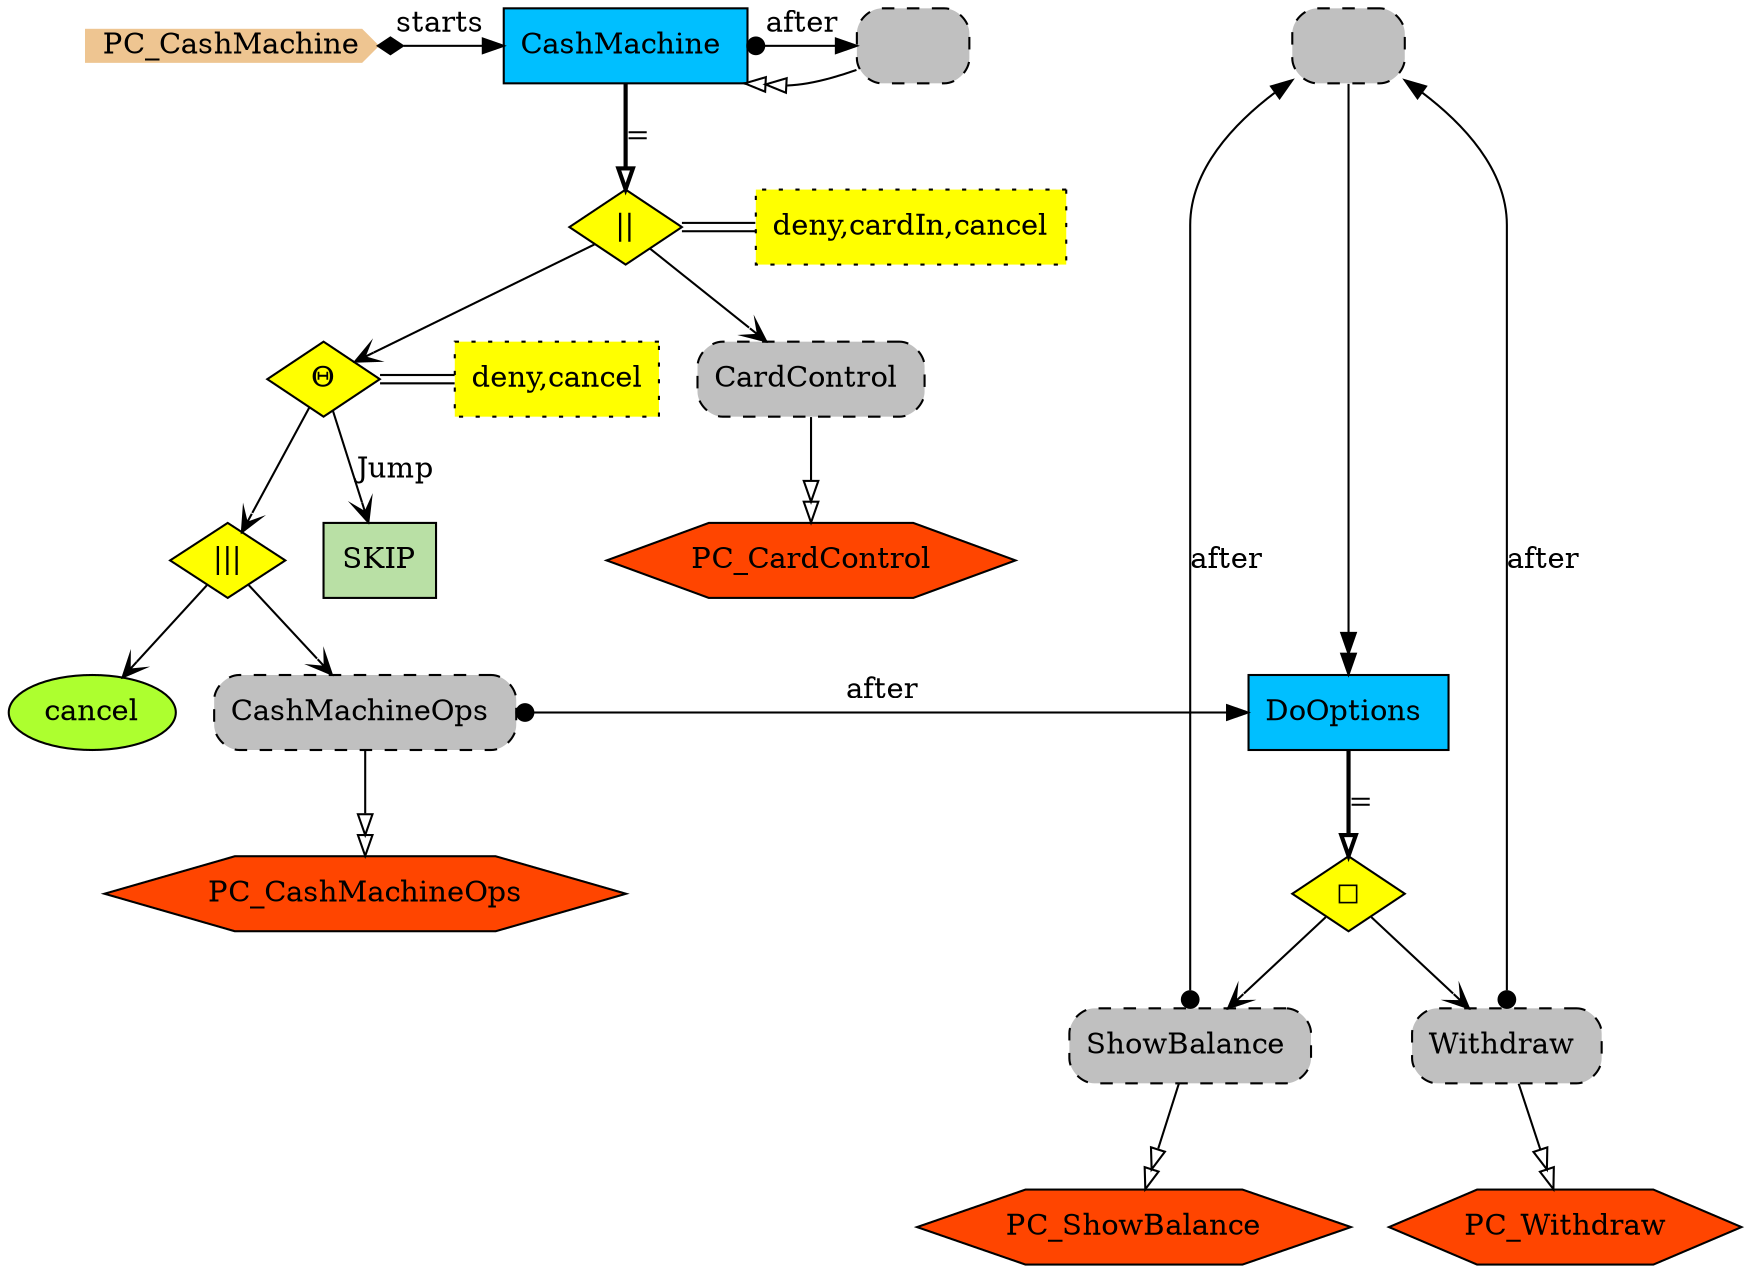 digraph {
StartN_ [shape = cds,color=burlywood2,style=filled,height=.2,width=.2, label =PC_CashMachine];
RefDoOptions [shape=rectangle,fillcolor=gray,style="rounded,filled,dashed",label=" "];
PC_Withdraw [shape=hexagon,fillcolor=orangered,style=filled,label =PC_Withdraw];
PC_ShowBalance [shape=hexagon,fillcolor=orangered,style=filled,label =PC_ShowBalance];
RefShowBalance [shape=rectangle,fillcolor=gray,style="rounded,filled,dashed",label="ShowBalance "];
RefWithdraw [shape=rectangle,fillcolor=gray,style="rounded,filled,dashed",label="Withdraw "];
OpDoOptions [shape=diamond,fillcolor=yellow,style = filled,label="◻︎"];
DoOptions [shape=box,fillcolor=deepskyblue,style = filled,label="DoOptions "];
PC_CashMachineOps [shape=hexagon,fillcolor=orangered,style=filled,label =PC_CashMachineOps];
RefCashMachineOps [shape=rectangle,fillcolor=gray,style="rounded,filled,dashed",label="CashMachineOps "];
PC_CardControl [shape=hexagon,fillcolor=orangered,style=filled,label =PC_CardControl];
RefCardControl [shape=rectangle,fillcolor=gray,style="rounded,filled,dashed",label="CardControl "];
cancel [shape=ellipse,fillcolor=greenyellow,style = filled,label="cancel"];
SKIP [shape=box,fillcolor="#B9E0A5",style = filled,label="SKIP"];
OpCashMachine3 [shape=diamond,fillcolor=yellow,style = filled,label="|||"];
OpCashMachine2 [shape=diamond,fillcolor=yellow,style = filled,label="Θ"];
OpCashMachine2_ps[shape=rect,fillcolor=yellow,style="filled,dotted",label="deny,cancel"];
OpCashMachine2->OpCashMachine2_ps [dir=none,color="black:invis:black"];
{rank=same;OpCashMachine2,OpCashMachine2_ps}
OpCashMachine [shape=diamond,fillcolor=yellow,style = filled,label="||"];
OpCashMachine_ps[shape=rect,fillcolor=yellow,style="filled,dotted",label="deny,cardIn,cancel"];
OpCashMachine->OpCashMachine_ps [dir=none,color="black:invis:black"];
{rank=same;OpCashMachine,OpCashMachine_ps}
RefCashMachine [shape=rectangle,fillcolor=gray,style="rounded,filled,dashed",label=" "];
CashMachine [shape=box,fillcolor=deepskyblue,style = filled,label="CashMachine "];

{rank=min;StartN_,CashMachine}
{rank=same;CashMachine,RefCashMachine}
{rank=same;RefCashMachineOps,DoOptions}

RefDoOptions->DoOptions[arrowhead="normalnormal",label=" "];
RefShowBalance->RefDoOptions[arrowtail=dot,dir=both,label="after"];
RefWithdraw->RefDoOptions[arrowtail=dot,dir=both,label="after"];
RefWithdraw->PC_Withdraw[arrowhead="normalnormal",fillcolor=white,label=" "];
RefShowBalance->PC_ShowBalance[arrowhead="normalnormal",fillcolor=white,label=" "];
OpDoOptions->RefShowBalance[arrowhead="open"];
OpDoOptions->RefWithdraw[arrowhead="open"];
RefCashMachineOps->DoOptions[arrowtail=dot,dir=both,label="after"];
RefCashMachineOps->PC_CashMachineOps[arrowhead="normalnormal",fillcolor=white,label=" "];
RefCardControl->PC_CardControl[arrowhead="normalnormal",fillcolor=white,label=" "];
OpCashMachine3->RefCashMachineOps[arrowhead="open"];
OpCashMachine3->cancel[arrowhead="open"];
OpCashMachine2->SKIP[arrowhead="open",label="Jump"];
OpCashMachine2->OpCashMachine3[arrowhead="open"];
OpCashMachine->OpCashMachine2[arrowhead="open"];
OpCashMachine->RefCardControl[arrowhead="open"];
CashMachine->RefCashMachine[arrowtail=dot,dir=both,label="after"];
RefCashMachine->CashMachine[arrowhead="normalnormal",fillcolor=white,label=" "];
StartN_->CashMachine[arrowtail=diamond,dir=both,label="starts"];
DoOptions->OpDoOptions[arrowhead="onormal",penwidth=2,label="="];
CashMachine->OpCashMachine[arrowhead="onormal",penwidth=2,label="="];
}